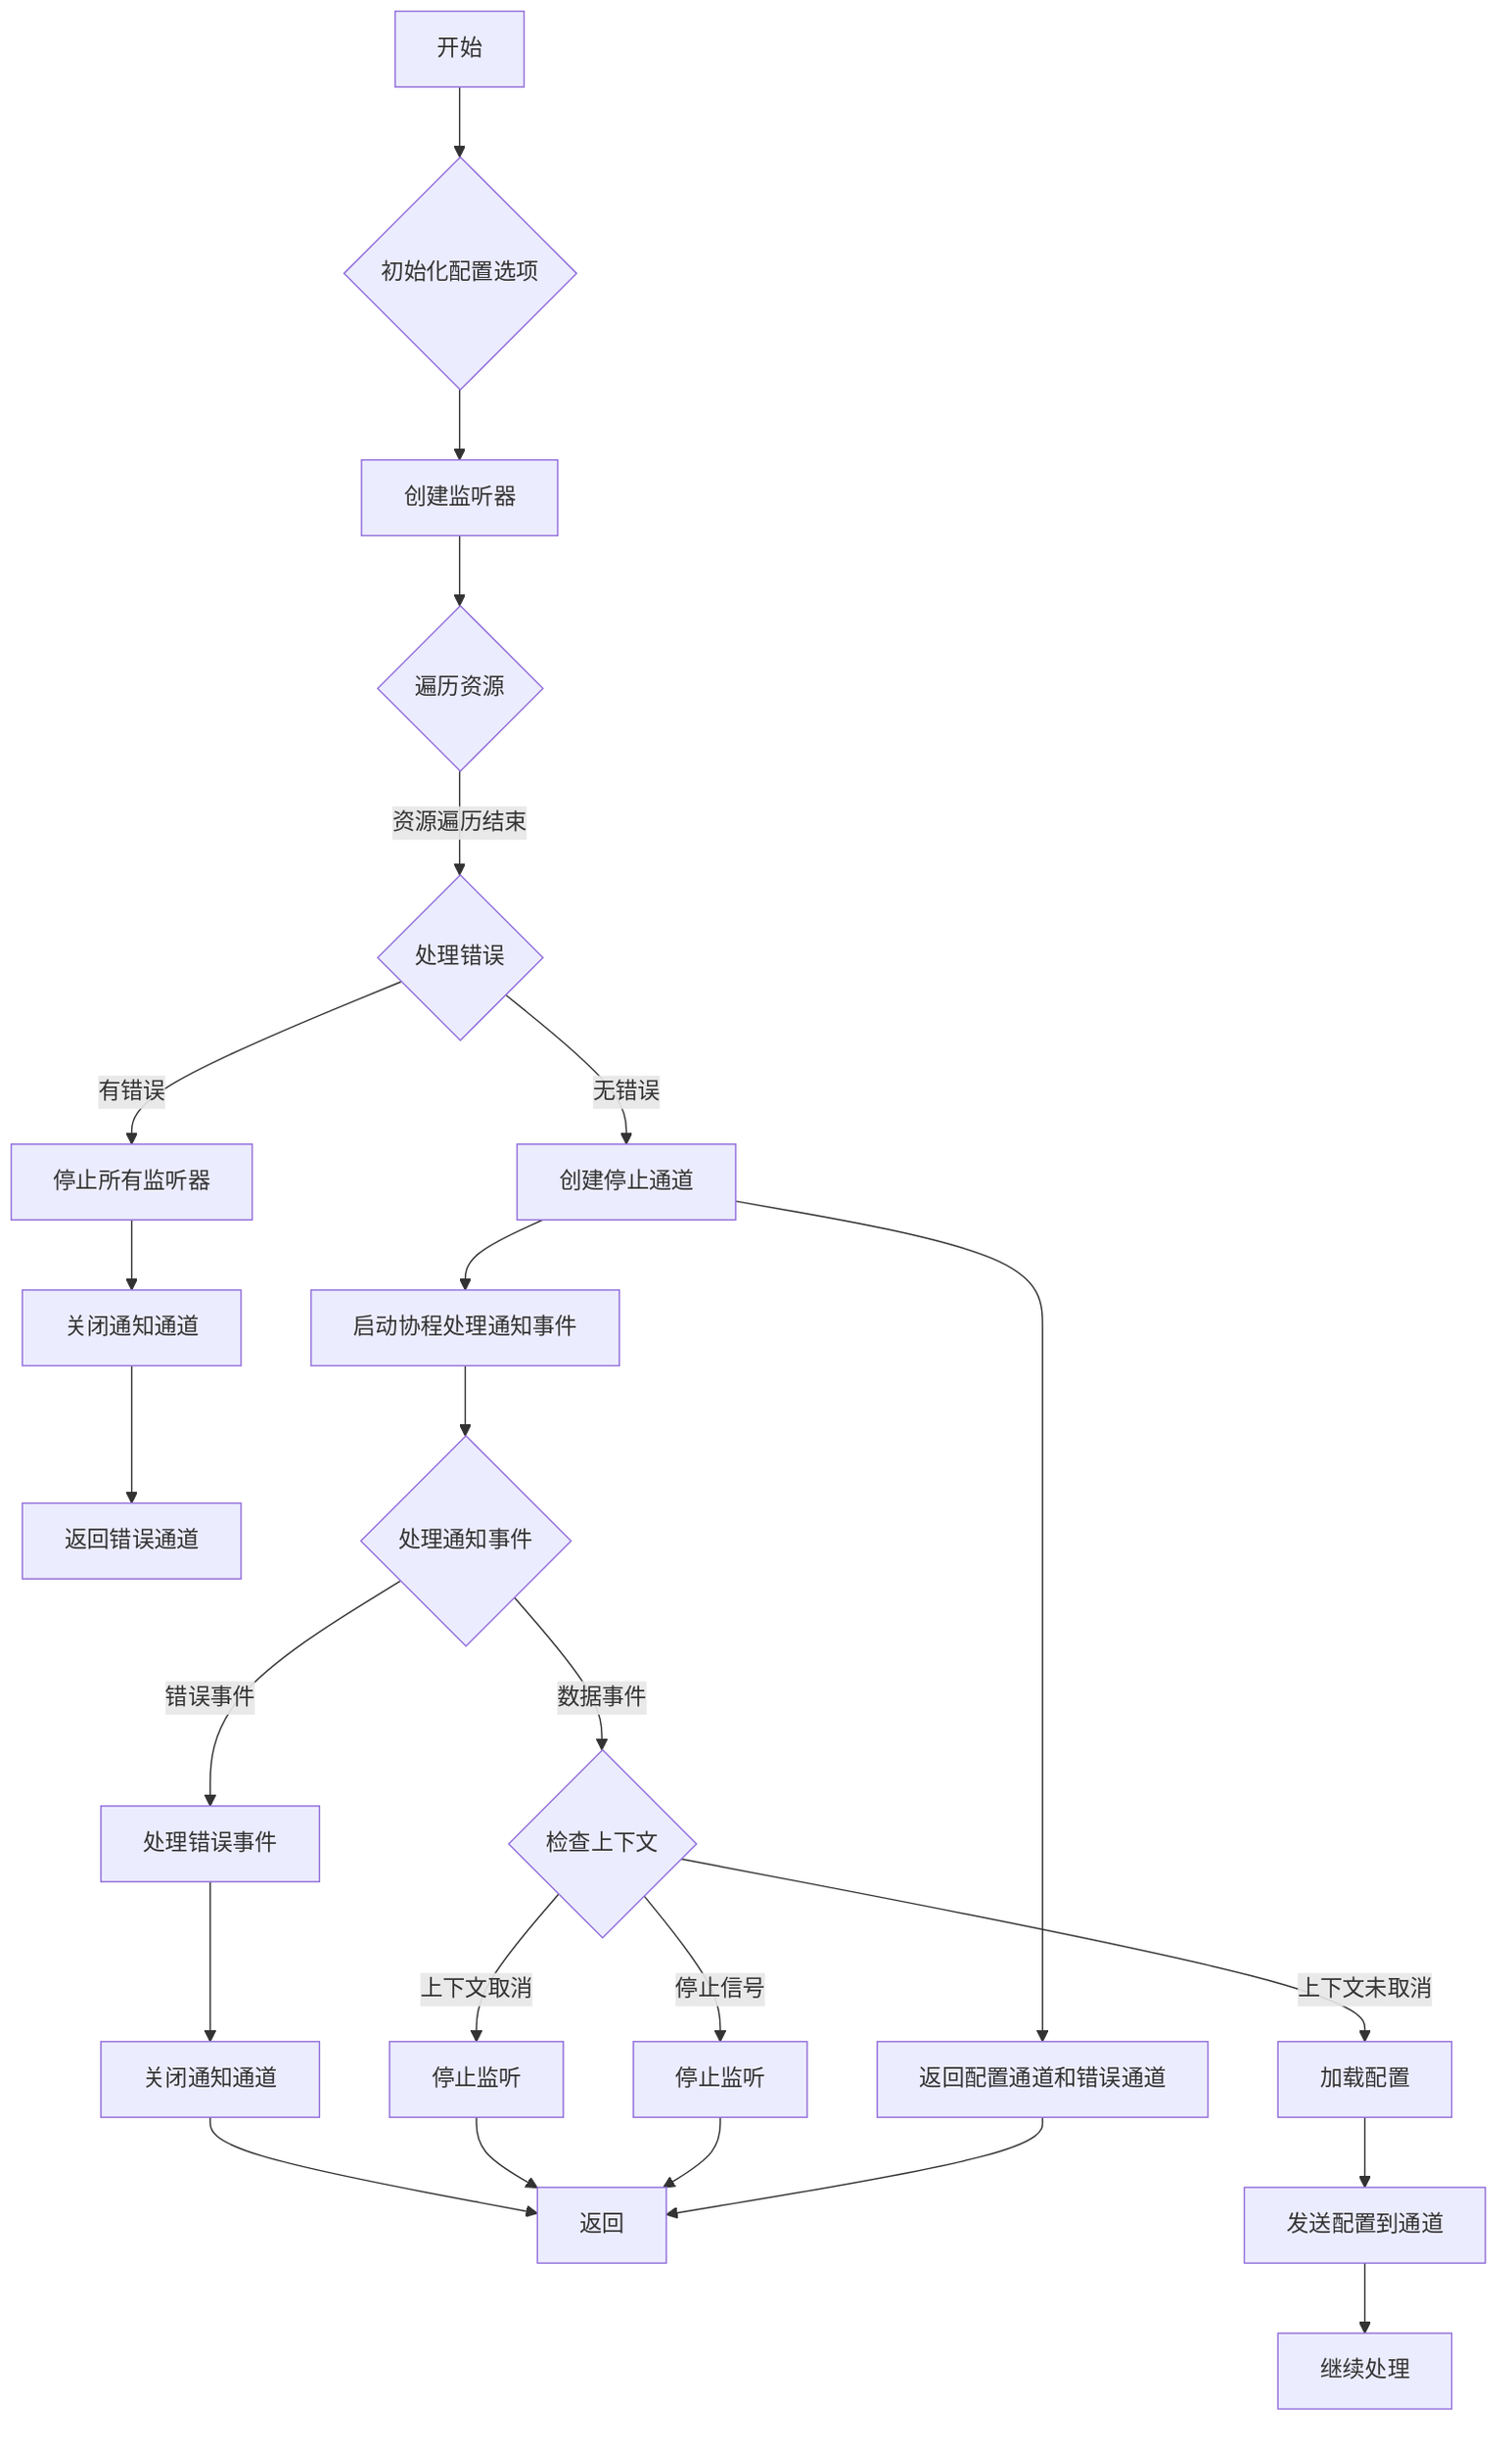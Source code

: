 flowchart TD
    A[开始] --> B{初始化配置选项}
    B --> C[创建监听器]
    C --> D{遍历资源}
    D -->|资源遍历结束| E{处理错误}
    E -->|有错误| F[停止所有监听器]
    F --> G[关闭通知通道]
    G --> H[返回错误通道]
    E -->|无错误| I[创建停止通道]
    I --> J[启动协程处理通知事件]
    J --> K{处理通知事件}
    K -->|错误事件| L[处理错误事件]
    L --> M[关闭通知通道]
    M --> N[返回]
    K -->|数据事件| O{检查上下文}
    O -->|上下文未取消| P[加载配置]
    P --> Q[发送配置到通道]
    Q --> R[继续处理]
    O -->|上下文取消| S[停止监听]
    S --> N[返回]
    O -->|停止信号| T[停止监听]
    T --> N[返回]
    I --> U[返回配置通道和错误通道]
    U --> N[返回]